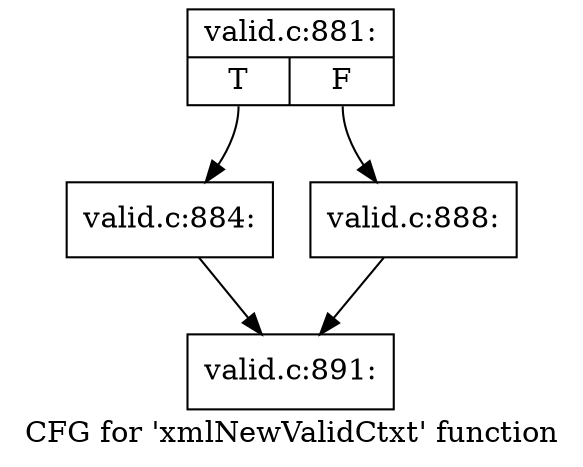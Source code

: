 digraph "CFG for 'xmlNewValidCtxt' function" {
	label="CFG for 'xmlNewValidCtxt' function";

	Node0x4eabe90 [shape=record,label="{valid.c:881:|{<s0>T|<s1>F}}"];
	Node0x4eabe90:s0 -> Node0x4e91a90;
	Node0x4eabe90:s1 -> Node0x4eac430;
	Node0x4e91a90 [shape=record,label="{valid.c:884:}"];
	Node0x4e91a90 -> Node0x4ed74c0;
	Node0x4eac430 [shape=record,label="{valid.c:888:}"];
	Node0x4eac430 -> Node0x4ed74c0;
	Node0x4ed74c0 [shape=record,label="{valid.c:891:}"];
}
